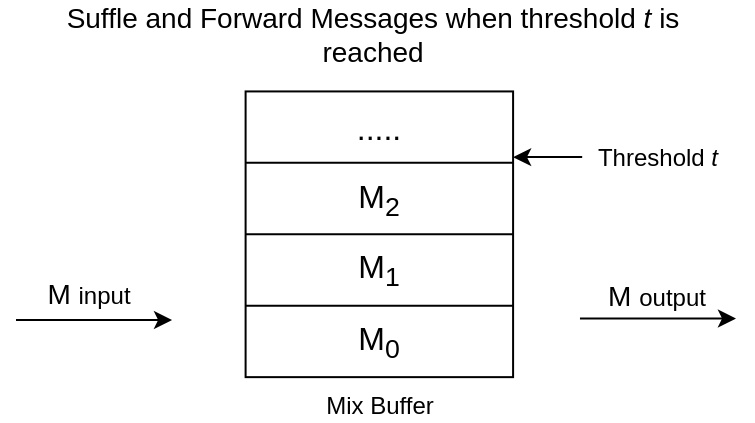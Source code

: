 <mxfile version="12.6.5" type="device"><diagram id="M7SmEhGK5qwWzMWXsmY1" name="Page-1"><mxGraphModel dx="946" dy="599" grid="1" gridSize="10" guides="1" tooltips="1" connect="1" arrows="1" fold="1" page="1" pageScale="1" pageWidth="827" pageHeight="1169" math="0" shadow="0"><root><mxCell id="0"/><mxCell id="1" parent="0"/><mxCell id="EVZ8z742OG5QKEJAjWhw-1" value="" style="group" vertex="1" connectable="0" parent="1"><mxGeometry x="40" y="160" width="360" height="200" as="geometry"/></mxCell><mxCell id="_3npgx7JeodJ4edVb8FM-1" value="" style="rounded=0;whiteSpace=wrap;html=1;" parent="EVZ8z742OG5QKEJAjWhw-1" vertex="1"><mxGeometry x="114.799" y="35.714" width="133.746" height="142.857" as="geometry"/></mxCell><mxCell id="_3npgx7JeodJ4edVb8FM-2" value="" style="endArrow=none;html=1;exitX=0;exitY=0.25;exitDx=0;exitDy=0;entryX=1;entryY=0.25;entryDx=0;entryDy=0;" parent="EVZ8z742OG5QKEJAjWhw-1" source="_3npgx7JeodJ4edVb8FM-1" target="_3npgx7JeodJ4edVb8FM-1" edge="1"><mxGeometry width="50" height="50" relative="1" as="geometry"><mxPoint x="114.799" y="228.571" as="sourcePoint"/><mxPoint x="170.526" y="192.857" as="targetPoint"/></mxGeometry></mxCell><mxCell id="_3npgx7JeodJ4edVb8FM-3" value="" style="endArrow=none;html=1;exitX=0;exitY=0.5;exitDx=0;exitDy=0;entryX=1;entryY=0.5;entryDx=0;entryDy=0;" parent="EVZ8z742OG5QKEJAjWhw-1" source="_3npgx7JeodJ4edVb8FM-1" target="_3npgx7JeodJ4edVb8FM-1" edge="1"><mxGeometry width="50" height="50" relative="1" as="geometry"><mxPoint x="114.799" y="228.571" as="sourcePoint"/><mxPoint x="170.526" y="192.857" as="targetPoint"/></mxGeometry></mxCell><mxCell id="_3npgx7JeodJ4edVb8FM-4" value="" style="endArrow=none;html=1;exitX=0;exitY=0.75;exitDx=0;exitDy=0;entryX=1;entryY=0.75;entryDx=0;entryDy=0;" parent="EVZ8z742OG5QKEJAjWhw-1" source="_3npgx7JeodJ4edVb8FM-1" target="_3npgx7JeodJ4edVb8FM-1" edge="1"><mxGeometry width="50" height="50" relative="1" as="geometry"><mxPoint x="114.799" y="228.571" as="sourcePoint"/><mxPoint x="170.526" y="192.857" as="targetPoint"/></mxGeometry></mxCell><mxCell id="_3npgx7JeodJ4edVb8FM-5" value="&lt;font style=&quot;font-size: 16px&quot;&gt;Μ&lt;sub&gt;0&lt;/sub&gt;&lt;/font&gt;" style="text;html=1;strokeColor=none;fillColor=none;align=center;verticalAlign=middle;whiteSpace=wrap;rounded=0;" parent="EVZ8z742OG5QKEJAjWhw-1" vertex="1"><mxGeometry x="159.381" y="153.571" width="44.582" height="14.286" as="geometry"/></mxCell><mxCell id="_3npgx7JeodJ4edVb8FM-6" value="&lt;font style=&quot;font-size: 16px&quot;&gt;Μ&lt;sub&gt;1&lt;br&gt;&lt;/sub&gt;&lt;/font&gt;" style="text;html=1;strokeColor=none;fillColor=none;align=center;verticalAlign=middle;whiteSpace=wrap;rounded=0;" parent="EVZ8z742OG5QKEJAjWhw-1" vertex="1"><mxGeometry x="159.381" y="117.857" width="44.582" height="14.286" as="geometry"/></mxCell><mxCell id="_3npgx7JeodJ4edVb8FM-7" value="&lt;font style=&quot;font-size: 16px&quot;&gt;Μ&lt;sub&gt;2&lt;/sub&gt;&lt;/font&gt;" style="text;html=1;strokeColor=none;fillColor=none;align=center;verticalAlign=middle;whiteSpace=wrap;rounded=0;" parent="EVZ8z742OG5QKEJAjWhw-1" vertex="1"><mxGeometry x="159.381" y="82.857" width="44.582" height="14.286" as="geometry"/></mxCell><mxCell id="_3npgx7JeodJ4edVb8FM-8" value="&lt;span style=&quot;font-size: 16px&quot;&gt;.....&lt;/span&gt;" style="text;html=1;strokeColor=none;fillColor=none;align=center;verticalAlign=middle;whiteSpace=wrap;rounded=0;" parent="EVZ8z742OG5QKEJAjWhw-1" vertex="1"><mxGeometry x="159.381" y="47.143" width="44.582" height="14.286" as="geometry"/></mxCell><mxCell id="_3npgx7JeodJ4edVb8FM-9" value="" style="endArrow=classic;html=1;" parent="EVZ8z742OG5QKEJAjWhw-1" edge="1"><mxGeometry width="50" height="50" relative="1" as="geometry"><mxPoint y="150.0" as="sourcePoint"/><mxPoint x="78.019" y="150.0" as="targetPoint"/></mxGeometry></mxCell><mxCell id="_3npgx7JeodJ4edVb8FM-10" value="" style="endArrow=classic;html=1;" parent="EVZ8z742OG5QKEJAjWhw-1" edge="1"><mxGeometry width="50" height="50" relative="1" as="geometry"><mxPoint x="281.981" y="149.286" as="sourcePoint"/><mxPoint x="360" y="149.286" as="targetPoint"/></mxGeometry></mxCell><mxCell id="_3npgx7JeodJ4edVb8FM-11" value="&lt;font&gt;&lt;font style=&quot;font-size: 14px&quot;&gt;Μ&amp;nbsp;&lt;/font&gt;&lt;font style=&quot;font-size: 12px&quot;&gt;input&lt;/font&gt;&lt;/font&gt;" style="text;html=1;strokeColor=none;fillColor=none;align=center;verticalAlign=middle;whiteSpace=wrap;rounded=0;" parent="EVZ8z742OG5QKEJAjWhw-1" vertex="1"><mxGeometry x="14.489" y="130.0" width="44.582" height="14.286" as="geometry"/></mxCell><mxCell id="_3npgx7JeodJ4edVb8FM-12" value="&lt;font&gt;&lt;font style=&quot;font-size: 14px&quot;&gt;Μ&amp;nbsp;&lt;/font&gt;&lt;font style=&quot;font-size: 12px&quot;&gt;output&lt;/font&gt;&lt;/font&gt;" style="text;html=1;strokeColor=none;fillColor=none;align=center;verticalAlign=middle;whiteSpace=wrap;rounded=0;" parent="EVZ8z742OG5QKEJAjWhw-1" vertex="1"><mxGeometry x="297.585" y="130.714" width="44.582" height="14.286" as="geometry"/></mxCell><mxCell id="_3npgx7JeodJ4edVb8FM-13" value="&lt;font style=&quot;font-size: 14px&quot;&gt;Suffle and Forward Messages when threshold &lt;i&gt;t &lt;/i&gt;is reached&lt;/font&gt;" style="text;html=1;strokeColor=none;fillColor=none;align=center;verticalAlign=middle;whiteSpace=wrap;rounded=0;" parent="EVZ8z742OG5QKEJAjWhw-1" vertex="1"><mxGeometry x="14.489" width="328.793" height="14.286" as="geometry"/></mxCell><mxCell id="_3npgx7JeodJ4edVb8FM-14" value="&lt;font style=&quot;font-size: 12px&quot;&gt;Mix Buffer&lt;/font&gt;" style="text;html=1;strokeColor=none;fillColor=none;align=center;verticalAlign=middle;whiteSpace=wrap;rounded=0;" parent="EVZ8z742OG5QKEJAjWhw-1" vertex="1"><mxGeometry x="114.799" y="185.714" width="133.746" height="14.286" as="geometry"/></mxCell><mxCell id="_3npgx7JeodJ4edVb8FM-18" style="edgeStyle=orthogonalEdgeStyle;rounded=0;orthogonalLoop=1;jettySize=auto;html=1;" parent="EVZ8z742OG5QKEJAjWhw-1" source="_3npgx7JeodJ4edVb8FM-17" edge="1"><mxGeometry relative="1" as="geometry"><mxPoint x="248.545" y="68.571" as="targetPoint"/></mxGeometry></mxCell><mxCell id="_3npgx7JeodJ4edVb8FM-17" value="Threshold &lt;i&gt;t&lt;/i&gt;" style="text;html=1;strokeColor=none;fillColor=none;align=center;verticalAlign=middle;whiteSpace=wrap;rounded=0;" parent="EVZ8z742OG5QKEJAjWhw-1" vertex="1"><mxGeometry x="283.096" y="61.429" width="75.789" height="14.286" as="geometry"/></mxCell></root></mxGraphModel></diagram></mxfile>